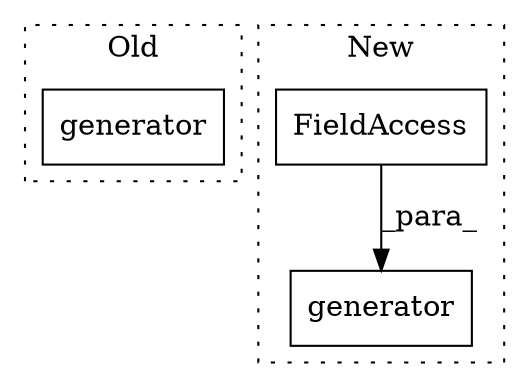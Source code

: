 digraph G {
subgraph cluster0 {
1 [label="generator" a="32" s="3337,3364" l="10,1" shape="box"];
label = "Old";
style="dotted";
}
subgraph cluster1 {
2 [label="generator" a="32" s="2438,2606" l="10,1" shape="box"];
3 [label="FieldAccess" a="22" s="2533" l="36" shape="box"];
label = "New";
style="dotted";
}
3 -> 2 [label="_para_"];
}